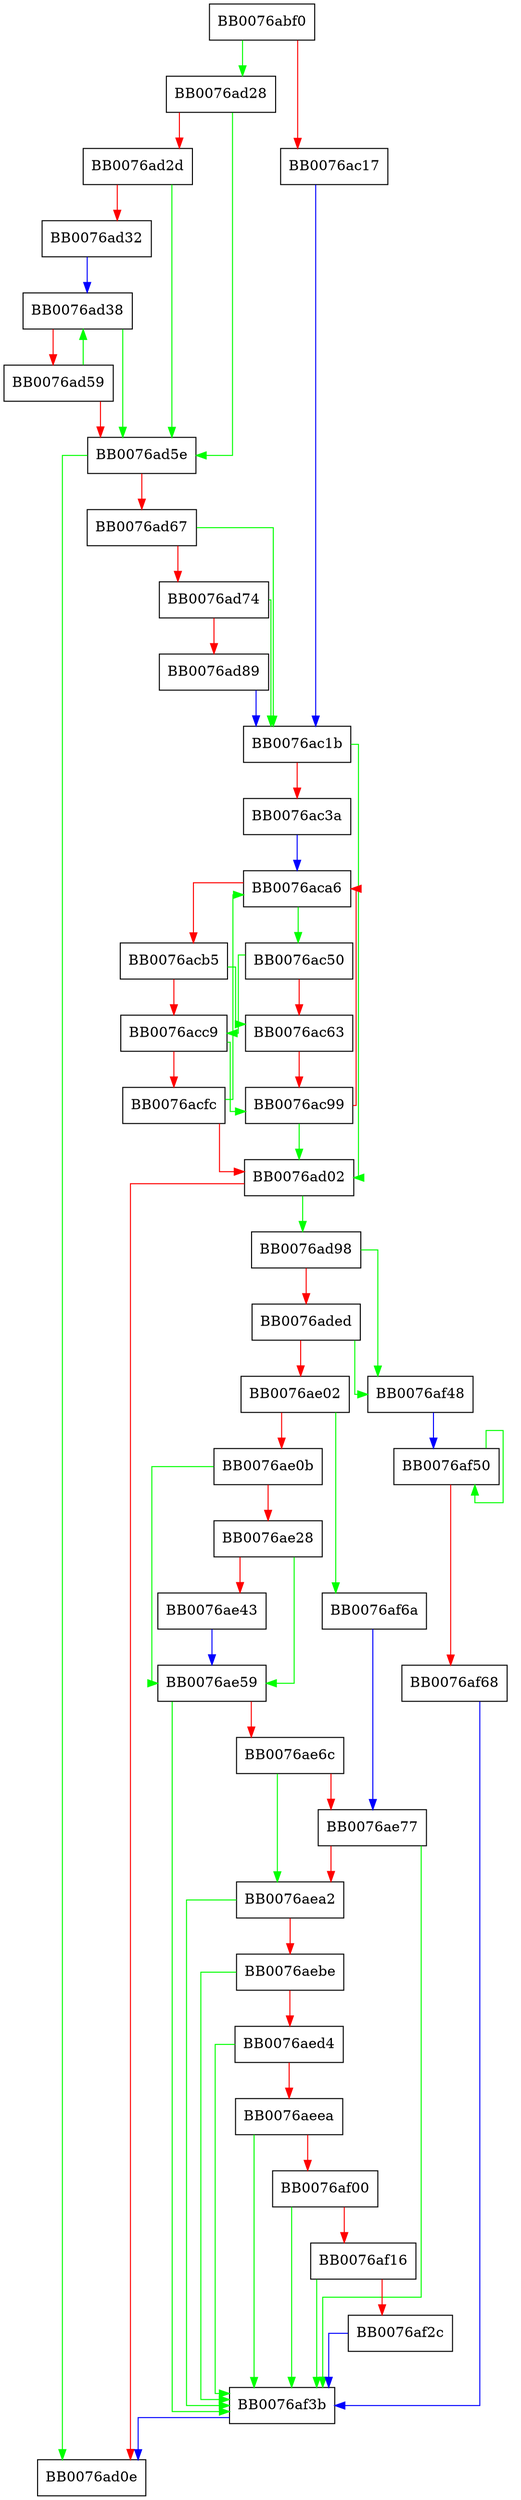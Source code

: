 digraph chacha_cipher {
  node [shape="box"];
  graph [splines=ortho];
  BB0076abf0 -> BB0076ad28 [color="green"];
  BB0076abf0 -> BB0076ac17 [color="red"];
  BB0076ac17 -> BB0076ac1b [color="blue"];
  BB0076ac1b -> BB0076ad02 [color="green"];
  BB0076ac1b -> BB0076ac3a [color="red"];
  BB0076ac3a -> BB0076aca6 [color="blue"];
  BB0076ac50 -> BB0076acc9 [color="green"];
  BB0076ac50 -> BB0076ac63 [color="red"];
  BB0076ac63 -> BB0076ac99 [color="red"];
  BB0076ac99 -> BB0076ad02 [color="green"];
  BB0076ac99 -> BB0076aca6 [color="red"];
  BB0076aca6 -> BB0076ac50 [color="green"];
  BB0076aca6 -> BB0076acb5 [color="red"];
  BB0076acb5 -> BB0076ac63 [color="green"];
  BB0076acb5 -> BB0076acc9 [color="red"];
  BB0076acc9 -> BB0076ac99 [color="green"];
  BB0076acc9 -> BB0076acfc [color="red"];
  BB0076acfc -> BB0076aca6 [color="green"];
  BB0076acfc -> BB0076ad02 [color="red"];
  BB0076ad02 -> BB0076ad98 [color="green"];
  BB0076ad02 -> BB0076ad0e [color="red"];
  BB0076ad28 -> BB0076ad5e [color="green"];
  BB0076ad28 -> BB0076ad2d [color="red"];
  BB0076ad2d -> BB0076ad5e [color="green"];
  BB0076ad2d -> BB0076ad32 [color="red"];
  BB0076ad32 -> BB0076ad38 [color="blue"];
  BB0076ad38 -> BB0076ad5e [color="green"];
  BB0076ad38 -> BB0076ad59 [color="red"];
  BB0076ad59 -> BB0076ad38 [color="green"];
  BB0076ad59 -> BB0076ad5e [color="red"];
  BB0076ad5e -> BB0076ad0e [color="green"];
  BB0076ad5e -> BB0076ad67 [color="red"];
  BB0076ad67 -> BB0076ac1b [color="green"];
  BB0076ad67 -> BB0076ad74 [color="red"];
  BB0076ad74 -> BB0076ac1b [color="green"];
  BB0076ad74 -> BB0076ad89 [color="red"];
  BB0076ad89 -> BB0076ac1b [color="blue"];
  BB0076ad98 -> BB0076af48 [color="green"];
  BB0076ad98 -> BB0076aded [color="red"];
  BB0076aded -> BB0076af48 [color="green"];
  BB0076aded -> BB0076ae02 [color="red"];
  BB0076ae02 -> BB0076af6a [color="green"];
  BB0076ae02 -> BB0076ae0b [color="red"];
  BB0076ae0b -> BB0076ae59 [color="green"];
  BB0076ae0b -> BB0076ae28 [color="red"];
  BB0076ae28 -> BB0076ae59 [color="green"];
  BB0076ae28 -> BB0076ae43 [color="red"];
  BB0076ae43 -> BB0076ae59 [color="blue"];
  BB0076ae59 -> BB0076af3b [color="green"];
  BB0076ae59 -> BB0076ae6c [color="red"];
  BB0076ae6c -> BB0076aea2 [color="green"];
  BB0076ae6c -> BB0076ae77 [color="red"];
  BB0076ae77 -> BB0076af3b [color="green"];
  BB0076ae77 -> BB0076aea2 [color="red"];
  BB0076aea2 -> BB0076af3b [color="green"];
  BB0076aea2 -> BB0076aebe [color="red"];
  BB0076aebe -> BB0076af3b [color="green"];
  BB0076aebe -> BB0076aed4 [color="red"];
  BB0076aed4 -> BB0076af3b [color="green"];
  BB0076aed4 -> BB0076aeea [color="red"];
  BB0076aeea -> BB0076af3b [color="green"];
  BB0076aeea -> BB0076af00 [color="red"];
  BB0076af00 -> BB0076af3b [color="green"];
  BB0076af00 -> BB0076af16 [color="red"];
  BB0076af16 -> BB0076af3b [color="green"];
  BB0076af16 -> BB0076af2c [color="red"];
  BB0076af2c -> BB0076af3b [color="blue"];
  BB0076af3b -> BB0076ad0e [color="blue"];
  BB0076af48 -> BB0076af50 [color="blue"];
  BB0076af50 -> BB0076af50 [color="green"];
  BB0076af50 -> BB0076af68 [color="red"];
  BB0076af68 -> BB0076af3b [color="blue"];
  BB0076af6a -> BB0076ae77 [color="blue"];
}